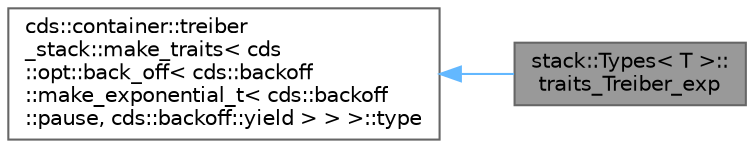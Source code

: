 digraph "stack::Types&lt; T &gt;::traits_Treiber_exp"
{
 // LATEX_PDF_SIZE
  bgcolor="transparent";
  edge [fontname=Helvetica,fontsize=10,labelfontname=Helvetica,labelfontsize=10];
  node [fontname=Helvetica,fontsize=10,shape=box,height=0.2,width=0.4];
  rankdir="LR";
  Node1 [id="Node000001",label="stack::Types\< T \>::\ltraits_Treiber_exp",height=0.2,width=0.4,color="gray40", fillcolor="grey60", style="filled", fontcolor="black",tooltip=" "];
  Node2 -> Node1 [id="edge1_Node000001_Node000002",dir="back",color="steelblue1",style="solid",tooltip=" "];
  Node2 [id="Node000002",label="cds::container::treiber\l_stack::make_traits\< cds\l::opt::back_off\< cds::backoff\l::make_exponential_t\< cds::backoff\l::pause, cds::backoff::yield \> \> \>::type",height=0.2,width=0.4,color="gray40", fillcolor="white", style="filled",tooltip=" "];
}
